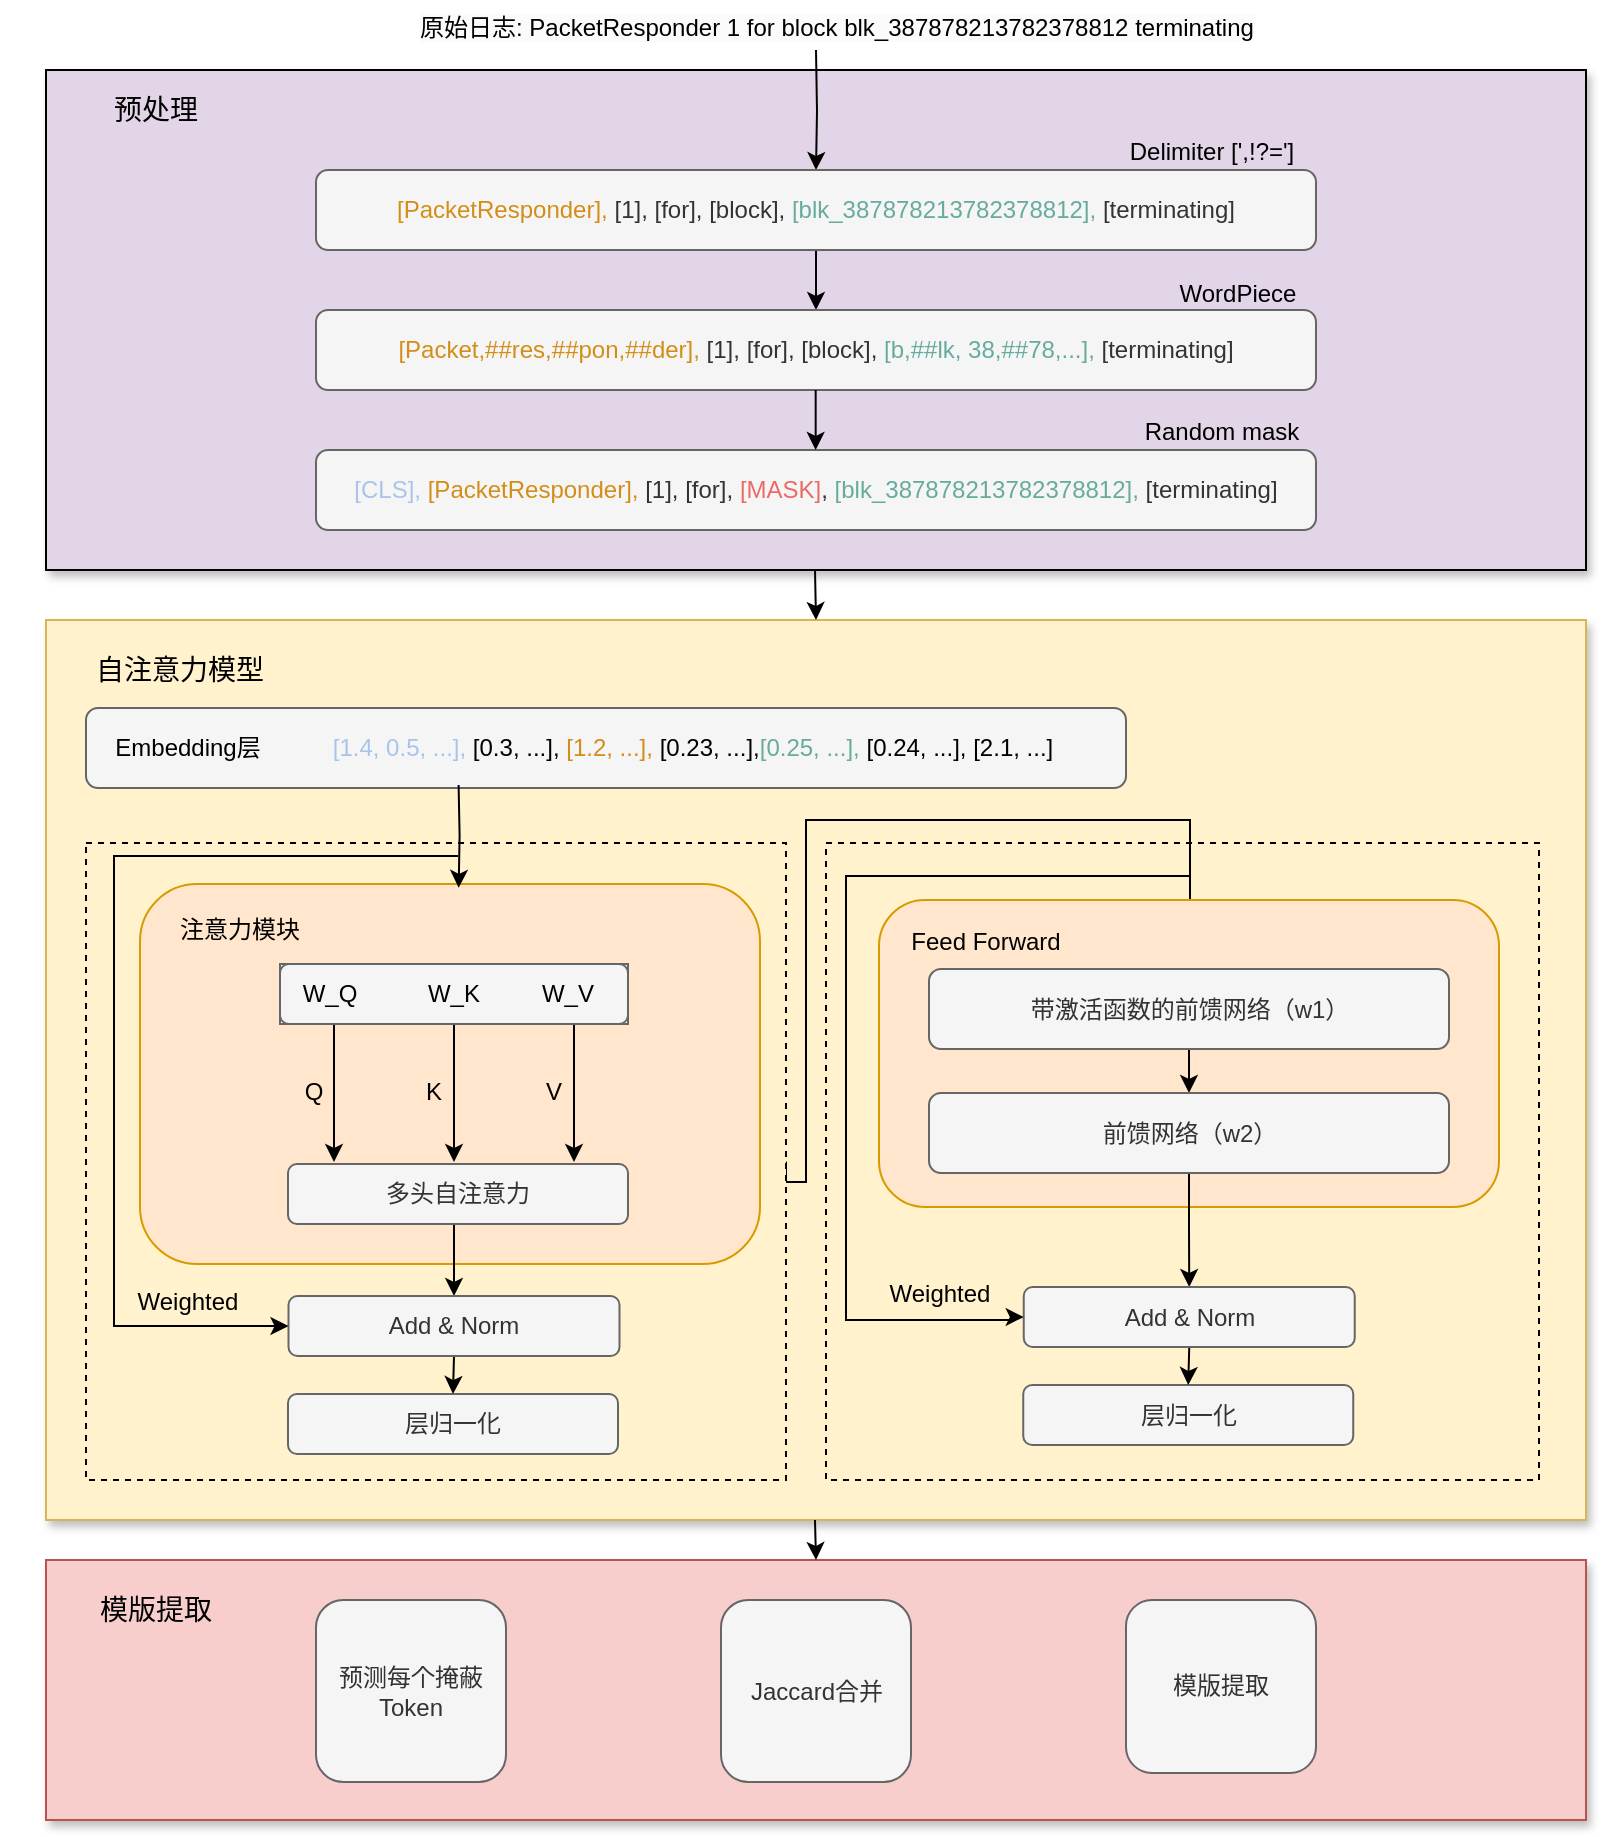 <mxfile version="23.1.6" type="github">
  <diagram name="第 1 页" id="zbdO7eQ88cFpysElhMqy">
    <mxGraphModel dx="1562" dy="2027" grid="1" gridSize="10" guides="1" tooltips="1" connect="1" arrows="1" fold="1" page="1" pageScale="1" pageWidth="827" pageHeight="1169" math="0" shadow="0">
      <root>
        <mxCell id="0" />
        <mxCell id="1" parent="0" />
        <mxCell id="d2fqO_VrkGDKA1mTlmpz-1" value="" style="rounded=0;whiteSpace=wrap;html=1;fillColor=#fff2cc;strokeColor=#d6b656;shadow=1;" vertex="1" parent="1">
          <mxGeometry x="780" y="290" width="770" height="450" as="geometry" />
        </mxCell>
        <mxCell id="d2fqO_VrkGDKA1mTlmpz-2" value="" style="rounded=0;whiteSpace=wrap;html=1;dashed=1;fillColor=#fff2cc;strokeColor=#000000;" vertex="1" parent="1">
          <mxGeometry x="1170" y="401.5" width="356.5" height="318.5" as="geometry" />
        </mxCell>
        <mxCell id="d2fqO_VrkGDKA1mTlmpz-3" style="edgeStyle=orthogonalEdgeStyle;rounded=0;orthogonalLoop=1;jettySize=auto;html=1;exitX=1;exitY=0.5;exitDx=0;exitDy=0;entryX=0.5;entryY=0;entryDx=0;entryDy=0;" edge="1" parent="1" source="d2fqO_VrkGDKA1mTlmpz-4" target="d2fqO_VrkGDKA1mTlmpz-50">
          <mxGeometry relative="1" as="geometry">
            <Array as="points">
              <mxPoint x="1150" y="571" />
              <mxPoint x="1160" y="571" />
              <mxPoint x="1160" y="390" />
              <mxPoint x="1352" y="390" />
              <mxPoint x="1352" y="443" />
            </Array>
          </mxGeometry>
        </mxCell>
        <mxCell id="d2fqO_VrkGDKA1mTlmpz-4" value="" style="rounded=0;whiteSpace=wrap;html=1;dashed=1;fillColor=#fff2cc;strokeColor=#000000;" vertex="1" parent="1">
          <mxGeometry x="800" y="401.5" width="350" height="318.5" as="geometry" />
        </mxCell>
        <mxCell id="d2fqO_VrkGDKA1mTlmpz-5" value="" style="rounded=0;whiteSpace=wrap;html=1;fillColor=#E1D5E7;shadow=1;" vertex="1" parent="1">
          <mxGeometry x="780" y="15" width="770" height="250" as="geometry" />
        </mxCell>
        <mxCell id="d2fqO_VrkGDKA1mTlmpz-6" style="edgeStyle=orthogonalEdgeStyle;rounded=0;orthogonalLoop=1;jettySize=auto;html=1;exitX=0.5;exitY=1;exitDx=0;exitDy=0;entryX=0.5;entryY=0;entryDx=0;entryDy=0;" edge="1" parent="1" target="d2fqO_VrkGDKA1mTlmpz-9">
          <mxGeometry relative="1" as="geometry">
            <mxPoint x="1165" y="5" as="sourcePoint" />
          </mxGeometry>
        </mxCell>
        <mxCell id="d2fqO_VrkGDKA1mTlmpz-7" value="预处理" style="text;html=1;align=center;verticalAlign=middle;whiteSpace=wrap;rounded=0;fontSize=14;" vertex="1" parent="1">
          <mxGeometry x="780" y="20" width="110" height="30" as="geometry" />
        </mxCell>
        <mxCell id="d2fqO_VrkGDKA1mTlmpz-8" value="" style="edgeStyle=orthogonalEdgeStyle;rounded=0;orthogonalLoop=1;jettySize=auto;html=1;" edge="1" parent="1" source="d2fqO_VrkGDKA1mTlmpz-9" target="d2fqO_VrkGDKA1mTlmpz-13">
          <mxGeometry relative="1" as="geometry" />
        </mxCell>
        <mxCell id="d2fqO_VrkGDKA1mTlmpz-9" value="&lt;font color=&quot;#d28e19&quot;&gt;[PacketResponder],&lt;/font&gt; [1], [for], [block],&amp;nbsp;&lt;font color=&quot;#67ab9f&quot;&gt;[blk_387878213782378812],&lt;/font&gt; [terminating]" style="rounded=1;whiteSpace=wrap;html=1;fillColor=#f5f5f5;strokeColor=#666666;fontColor=#333333;" vertex="1" parent="1">
          <mxGeometry x="915" y="65" width="500" height="40" as="geometry" />
        </mxCell>
        <mxCell id="d2fqO_VrkGDKA1mTlmpz-10" value="Delimiter [&#39;,!?=&#39;]" style="text;html=1;align=center;verticalAlign=middle;whiteSpace=wrap;rounded=0;" vertex="1" parent="1">
          <mxGeometry x="1308" y="41" width="110" height="30" as="geometry" />
        </mxCell>
        <mxCell id="d2fqO_VrkGDKA1mTlmpz-11" value="&lt;font color=&quot;#a9c4eb&quot;&gt;[CLS],&lt;/font&gt;&lt;font color=&quot;#d28e19&quot;&gt; [PacketResponder],&lt;/font&gt; [1], [for], &lt;font color=&quot;#ea6b66&quot;&gt;[MASK]&lt;/font&gt;,&amp;nbsp;&lt;font color=&quot;#67ab9f&quot;&gt;[blk_387878213782378812],&lt;/font&gt; [terminating]" style="rounded=1;whiteSpace=wrap;html=1;fillColor=#f5f5f5;strokeColor=#666666;fontColor=#333333;" vertex="1" parent="1">
          <mxGeometry x="915" y="205" width="500" height="40" as="geometry" />
        </mxCell>
        <mxCell id="d2fqO_VrkGDKA1mTlmpz-12" value="WordPiece" style="text;html=1;align=center;verticalAlign=middle;whiteSpace=wrap;rounded=0;" vertex="1" parent="1">
          <mxGeometry x="1321" y="112" width="110" height="30" as="geometry" />
        </mxCell>
        <mxCell id="d2fqO_VrkGDKA1mTlmpz-13" value="&lt;font color=&quot;#d28e19&quot;&gt;[Packet,##res,##pon,##der],&lt;/font&gt; [1], [for], [block],&amp;nbsp;&lt;font color=&quot;#67ab9f&quot;&gt;[b,##lk, 38,##78,...],&lt;/font&gt; [terminating]" style="rounded=1;whiteSpace=wrap;html=1;fillColor=#f5f5f5;strokeColor=#666666;fontColor=#333333;" vertex="1" parent="1">
          <mxGeometry x="915" y="135" width="500" height="40" as="geometry" />
        </mxCell>
        <mxCell id="d2fqO_VrkGDKA1mTlmpz-14" value="Random mask" style="text;html=1;align=center;verticalAlign=middle;whiteSpace=wrap;rounded=0;" vertex="1" parent="1">
          <mxGeometry x="1313" y="181" width="110" height="30" as="geometry" />
        </mxCell>
        <mxCell id="d2fqO_VrkGDKA1mTlmpz-15" value="" style="edgeStyle=orthogonalEdgeStyle;rounded=0;orthogonalLoop=1;jettySize=auto;html=1;" edge="1" parent="1">
          <mxGeometry relative="1" as="geometry">
            <mxPoint x="1164.83" y="175" as="sourcePoint" />
            <mxPoint x="1164.83" y="205" as="targetPoint" />
          </mxGeometry>
        </mxCell>
        <mxCell id="d2fqO_VrkGDKA1mTlmpz-26" value="" style="rounded=1;whiteSpace=wrap;html=1;fillColor=#f5f5f5;strokeColor=#666666;fontColor=#333333;" vertex="1" parent="1">
          <mxGeometry x="800" y="334" width="520" height="40" as="geometry" />
        </mxCell>
        <mxCell id="d2fqO_VrkGDKA1mTlmpz-27" value="" style="rounded=1;whiteSpace=wrap;html=1;fillColor=#ffe6cc;strokeColor=#d79b00;" vertex="1" parent="1">
          <mxGeometry x="827" y="422" width="310" height="190" as="geometry" />
        </mxCell>
        <mxCell id="d2fqO_VrkGDKA1mTlmpz-28" value="Embedding层" style="text;html=1;align=center;verticalAlign=middle;whiteSpace=wrap;rounded=0;" vertex="1" parent="1">
          <mxGeometry x="801.25" y="339" width="100" height="30" as="geometry" />
        </mxCell>
        <mxCell id="d2fqO_VrkGDKA1mTlmpz-29" value="" style="group" vertex="1" connectable="0" parent="1">
          <mxGeometry x="884" y="466" width="180" height="95" as="geometry" />
        </mxCell>
        <mxCell id="d2fqO_VrkGDKA1mTlmpz-30" value="" style="endArrow=classic;html=1;rounded=0;" edge="1" parent="d2fqO_VrkGDKA1mTlmpz-29">
          <mxGeometry width="50" height="50" relative="1" as="geometry">
            <mxPoint x="40" y="25" as="sourcePoint" />
            <mxPoint x="40" y="95" as="targetPoint" />
          </mxGeometry>
        </mxCell>
        <mxCell id="d2fqO_VrkGDKA1mTlmpz-31" value="" style="endArrow=classic;html=1;rounded=0;" edge="1" parent="d2fqO_VrkGDKA1mTlmpz-29">
          <mxGeometry width="50" height="50" relative="1" as="geometry">
            <mxPoint x="100" y="25" as="sourcePoint" />
            <mxPoint x="100" y="95" as="targetPoint" />
          </mxGeometry>
        </mxCell>
        <mxCell id="d2fqO_VrkGDKA1mTlmpz-32" value="" style="endArrow=classic;html=1;rounded=0;" edge="1" parent="d2fqO_VrkGDKA1mTlmpz-29">
          <mxGeometry width="50" height="50" relative="1" as="geometry">
            <mxPoint x="160" y="25" as="sourcePoint" />
            <mxPoint x="160" y="95" as="targetPoint" />
          </mxGeometry>
        </mxCell>
        <mxCell id="d2fqO_VrkGDKA1mTlmpz-33" value="Q" style="text;html=1;align=center;verticalAlign=middle;whiteSpace=wrap;rounded=0;" vertex="1" parent="d2fqO_VrkGDKA1mTlmpz-29">
          <mxGeometry y="45" width="60" height="30" as="geometry" />
        </mxCell>
        <mxCell id="d2fqO_VrkGDKA1mTlmpz-34" value="K" style="text;html=1;align=center;verticalAlign=middle;whiteSpace=wrap;rounded=0;" vertex="1" parent="d2fqO_VrkGDKA1mTlmpz-29">
          <mxGeometry x="60" y="45" width="60" height="30" as="geometry" />
        </mxCell>
        <mxCell id="d2fqO_VrkGDKA1mTlmpz-35" value="V" style="text;html=1;align=center;verticalAlign=middle;whiteSpace=wrap;rounded=0;" vertex="1" parent="d2fqO_VrkGDKA1mTlmpz-29">
          <mxGeometry x="120" y="45" width="60" height="30" as="geometry" />
        </mxCell>
        <mxCell id="d2fqO_VrkGDKA1mTlmpz-36" value="注意力模块" style="text;html=1;align=center;verticalAlign=middle;whiteSpace=wrap;rounded=0;" vertex="1" parent="1">
          <mxGeometry x="827" y="430" width="100" height="30" as="geometry" />
        </mxCell>
        <mxCell id="d2fqO_VrkGDKA1mTlmpz-37" style="edgeStyle=orthogonalEdgeStyle;rounded=0;orthogonalLoop=1;jettySize=auto;html=1;exitX=0.5;exitY=1;exitDx=0;exitDy=0;entryX=0.5;entryY=0;entryDx=0;entryDy=0;" edge="1" parent="1" target="d2fqO_VrkGDKA1mTlmpz-38">
          <mxGeometry relative="1" as="geometry">
            <mxPoint x="977.5" y="696" as="sourcePoint" />
          </mxGeometry>
        </mxCell>
        <mxCell id="d2fqO_VrkGDKA1mTlmpz-38" value="层归一化" style="rounded=1;whiteSpace=wrap;html=1;fillColor=#f5f5f5;strokeColor=#666666;fontColor=#333333;" vertex="1" parent="1">
          <mxGeometry x="901" y="677" width="165" height="30" as="geometry" />
        </mxCell>
        <mxCell id="d2fqO_VrkGDKA1mTlmpz-39" value="&lt;font style=&quot;font-size: 14px;&quot;&gt;自注意力模型&lt;/font&gt;" style="text;html=1;align=center;verticalAlign=middle;whiteSpace=wrap;rounded=0;" vertex="1" parent="1">
          <mxGeometry x="757" y="300" width="180" height="30" as="geometry" />
        </mxCell>
        <mxCell id="d2fqO_VrkGDKA1mTlmpz-40" value="" style="group;fillColor=#f5f5f5;strokeColor=#666666;fontColor=#333333;" vertex="1" connectable="0" parent="1">
          <mxGeometry x="897" y="462" width="174" height="30" as="geometry" />
        </mxCell>
        <mxCell id="d2fqO_VrkGDKA1mTlmpz-41" value="" style="rounded=1;whiteSpace=wrap;html=1;fillColor=#f5f5f5;strokeColor=#666666;fontColor=#333333;" vertex="1" parent="d2fqO_VrkGDKA1mTlmpz-40">
          <mxGeometry width="174" height="30" as="geometry" />
        </mxCell>
        <mxCell id="d2fqO_VrkGDKA1mTlmpz-42" value="W_Q" style="text;html=1;align=center;verticalAlign=middle;whiteSpace=wrap;rounded=0;" vertex="1" parent="d2fqO_VrkGDKA1mTlmpz-40">
          <mxGeometry width="50" height="30" as="geometry" />
        </mxCell>
        <mxCell id="d2fqO_VrkGDKA1mTlmpz-43" value="W_K" style="text;html=1;align=center;verticalAlign=middle;whiteSpace=wrap;rounded=0;" vertex="1" parent="d2fqO_VrkGDKA1mTlmpz-40">
          <mxGeometry x="67" width="40" height="30" as="geometry" />
        </mxCell>
        <mxCell id="d2fqO_VrkGDKA1mTlmpz-44" value="W_V" style="text;html=1;align=center;verticalAlign=middle;whiteSpace=wrap;rounded=0;" vertex="1" parent="d2fqO_VrkGDKA1mTlmpz-40">
          <mxGeometry x="114" width="60" height="30" as="geometry" />
        </mxCell>
        <mxCell id="d2fqO_VrkGDKA1mTlmpz-45" style="edgeStyle=orthogonalEdgeStyle;rounded=0;orthogonalLoop=1;jettySize=auto;html=1;exitX=0.5;exitY=1;exitDx=0;exitDy=0;entryX=0.5;entryY=0;entryDx=0;entryDy=0;" edge="1" parent="1" source="d2fqO_VrkGDKA1mTlmpz-46" target="d2fqO_VrkGDKA1mTlmpz-48">
          <mxGeometry relative="1" as="geometry" />
        </mxCell>
        <mxCell id="d2fqO_VrkGDKA1mTlmpz-46" value="多头自注意力" style="rounded=1;whiteSpace=wrap;html=1;fillColor=#f5f5f5;strokeColor=#666666;fontColor=#333333;" vertex="1" parent="1">
          <mxGeometry x="901" y="562" width="170" height="30" as="geometry" />
        </mxCell>
        <mxCell id="d2fqO_VrkGDKA1mTlmpz-47" style="edgeStyle=orthogonalEdgeStyle;rounded=0;orthogonalLoop=1;jettySize=auto;html=1;exitX=0.5;exitY=1;exitDx=0;exitDy=0;entryX=0.5;entryY=0;entryDx=0;entryDy=0;" edge="1" parent="1" source="d2fqO_VrkGDKA1mTlmpz-48" target="d2fqO_VrkGDKA1mTlmpz-38">
          <mxGeometry relative="1" as="geometry" />
        </mxCell>
        <mxCell id="d2fqO_VrkGDKA1mTlmpz-48" value="Add &amp;amp; Norm" style="rounded=1;whiteSpace=wrap;html=1;fillColor=#f5f5f5;strokeColor=#666666;fontColor=#333333;" vertex="1" parent="1">
          <mxGeometry x="901.25" y="628" width="165.5" height="30" as="geometry" />
        </mxCell>
        <mxCell id="d2fqO_VrkGDKA1mTlmpz-49" value="Weighted" style="text;html=1;align=center;verticalAlign=middle;whiteSpace=wrap;rounded=0;" vertex="1" parent="1">
          <mxGeometry x="821.25" y="616" width="60" height="30" as="geometry" />
        </mxCell>
        <mxCell id="d2fqO_VrkGDKA1mTlmpz-50" value="" style="rounded=1;whiteSpace=wrap;html=1;fillColor=#ffe6cc;strokeColor=#d79b00;" vertex="1" parent="1">
          <mxGeometry x="1196.5" y="430" width="310" height="153.5" as="geometry" />
        </mxCell>
        <mxCell id="d2fqO_VrkGDKA1mTlmpz-51" style="edgeStyle=orthogonalEdgeStyle;rounded=0;orthogonalLoop=1;jettySize=auto;html=1;exitX=0.5;exitY=1;exitDx=0;exitDy=0;entryX=0.5;entryY=0;entryDx=0;entryDy=0;" edge="1" parent="1" source="d2fqO_VrkGDKA1mTlmpz-52" target="d2fqO_VrkGDKA1mTlmpz-54">
          <mxGeometry relative="1" as="geometry" />
        </mxCell>
        <mxCell id="d2fqO_VrkGDKA1mTlmpz-52" value="带激活函数的前馈网络（w1）" style="rounded=1;whiteSpace=wrap;html=1;fillColor=#f5f5f5;strokeColor=#666666;fontColor=#333333;" vertex="1" parent="1">
          <mxGeometry x="1221.5" y="464.5" width="260" height="40" as="geometry" />
        </mxCell>
        <mxCell id="d2fqO_VrkGDKA1mTlmpz-53" style="edgeStyle=orthogonalEdgeStyle;rounded=0;orthogonalLoop=1;jettySize=auto;html=1;exitX=0.5;exitY=1;exitDx=0;exitDy=0;entryX=0.5;entryY=0;entryDx=0;entryDy=0;" edge="1" parent="1" source="d2fqO_VrkGDKA1mTlmpz-54" target="d2fqO_VrkGDKA1mTlmpz-58">
          <mxGeometry relative="1" as="geometry" />
        </mxCell>
        <mxCell id="d2fqO_VrkGDKA1mTlmpz-54" value="前馈网络（w2）" style="rounded=1;whiteSpace=wrap;html=1;fillColor=#f5f5f5;strokeColor=#666666;fontColor=#333333;" vertex="1" parent="1">
          <mxGeometry x="1221.5" y="526.5" width="260" height="40" as="geometry" />
        </mxCell>
        <mxCell id="d2fqO_VrkGDKA1mTlmpz-55" style="edgeStyle=orthogonalEdgeStyle;rounded=0;orthogonalLoop=1;jettySize=auto;html=1;exitX=0.5;exitY=1;exitDx=0;exitDy=0;entryX=0.5;entryY=0;entryDx=0;entryDy=0;" edge="1" parent="1" target="d2fqO_VrkGDKA1mTlmpz-56">
          <mxGeometry relative="1" as="geometry">
            <mxPoint x="1345.12" y="691.5" as="sourcePoint" />
          </mxGeometry>
        </mxCell>
        <mxCell id="d2fqO_VrkGDKA1mTlmpz-56" value="层归一化" style="rounded=1;whiteSpace=wrap;html=1;fillColor=#f5f5f5;strokeColor=#666666;fontColor=#333333;" vertex="1" parent="1">
          <mxGeometry x="1268.62" y="672.5" width="165" height="30" as="geometry" />
        </mxCell>
        <mxCell id="d2fqO_VrkGDKA1mTlmpz-57" style="edgeStyle=orthogonalEdgeStyle;rounded=0;orthogonalLoop=1;jettySize=auto;html=1;exitX=0.5;exitY=1;exitDx=0;exitDy=0;entryX=0.5;entryY=0;entryDx=0;entryDy=0;" edge="1" parent="1" source="d2fqO_VrkGDKA1mTlmpz-58" target="d2fqO_VrkGDKA1mTlmpz-56">
          <mxGeometry relative="1" as="geometry" />
        </mxCell>
        <mxCell id="d2fqO_VrkGDKA1mTlmpz-58" value="Add &amp;amp; Norm" style="rounded=1;whiteSpace=wrap;html=1;fillColor=#f5f5f5;strokeColor=#666666;fontColor=#333333;" vertex="1" parent="1">
          <mxGeometry x="1268.87" y="623.5" width="165.5" height="30" as="geometry" />
        </mxCell>
        <mxCell id="d2fqO_VrkGDKA1mTlmpz-59" style="edgeStyle=orthogonalEdgeStyle;rounded=0;orthogonalLoop=1;jettySize=auto;html=1;entryX=0.514;entryY=0.01;entryDx=0;entryDy=0;entryPerimeter=0;exitX=0.146;exitY=1.083;exitDx=0;exitDy=0;exitPerimeter=0;" edge="1" parent="1" target="d2fqO_VrkGDKA1mTlmpz-27">
          <mxGeometry relative="1" as="geometry">
            <mxPoint x="986.298" y="372.49" as="sourcePoint" />
          </mxGeometry>
        </mxCell>
        <mxCell id="d2fqO_VrkGDKA1mTlmpz-60" value="" style="endArrow=classic;html=1;rounded=0;entryX=0;entryY=0.5;entryDx=0;entryDy=0;edgeStyle=orthogonalEdgeStyle;" edge="1" parent="1" target="d2fqO_VrkGDKA1mTlmpz-58">
          <mxGeometry width="50" height="50" relative="1" as="geometry">
            <mxPoint x="1352" y="418" as="sourcePoint" />
            <mxPoint x="1263" y="699" as="targetPoint" />
            <Array as="points">
              <mxPoint x="1180" y="418" />
              <mxPoint x="1180" y="640" />
              <mxPoint x="1263" y="640" />
              <mxPoint x="1263" y="639" />
            </Array>
          </mxGeometry>
        </mxCell>
        <mxCell id="d2fqO_VrkGDKA1mTlmpz-61" value="Weighted" style="text;html=1;align=center;verticalAlign=middle;whiteSpace=wrap;rounded=0;" vertex="1" parent="1">
          <mxGeometry x="1196.5" y="612" width="60" height="30" as="geometry" />
        </mxCell>
        <mxCell id="d2fqO_VrkGDKA1mTlmpz-62" value="&lt;font style=&quot;border-color: var(--border-color);&quot; color=&quot;#a9c4eb&quot;&gt;[1.4, 0.5, ...],&amp;nbsp;&lt;/font&gt;[0.3, ...],&lt;span style=&quot;border-color: var(--border-color);&quot;&gt;&amp;nbsp;&lt;/span&gt;&lt;span style=&quot;border-color: var(--border-color);&quot;&gt;&lt;/span&gt;&lt;font style=&quot;border-color: var(--border-color);&quot; color=&quot;#d28e19&quot;&gt;[1.2, ...],&lt;/font&gt;&lt;span style=&quot;border-color: var(--border-color);&quot;&gt;&lt;span style=&quot;border-color: var(--border-color);&quot;&gt;&amp;nbsp;&lt;/span&gt;[0.23, ...],&lt;/span&gt;&lt;font style=&quot;border-color: var(--border-color);&quot; color=&quot;#67ab9f&quot;&gt;[0.25, ...],&lt;/font&gt;&lt;span style=&quot;border-color: var(--border-color);&quot;&gt;&lt;span style=&quot;border-color: var(--border-color);&quot;&gt;&amp;nbsp;&lt;/span&gt;[0.24, ...], [2.1, ...]&lt;/span&gt;" style="text;html=1;align=center;verticalAlign=middle;whiteSpace=wrap;rounded=0;" vertex="1" parent="1">
          <mxGeometry x="920" y="339" width="367" height="30" as="geometry" />
        </mxCell>
        <mxCell id="d2fqO_VrkGDKA1mTlmpz-63" value="" style="endArrow=classic;html=1;rounded=0;entryX=0;entryY=0.5;entryDx=0;entryDy=0;edgeStyle=orthogonalEdgeStyle;" edge="1" parent="1" target="d2fqO_VrkGDKA1mTlmpz-48">
          <mxGeometry width="50" height="50" relative="1" as="geometry">
            <mxPoint x="986" y="408.01" as="sourcePoint" />
            <mxPoint x="903" y="629.01" as="targetPoint" />
            <Array as="points">
              <mxPoint x="814" y="408" />
              <mxPoint x="814" y="643" />
            </Array>
          </mxGeometry>
        </mxCell>
        <mxCell id="d2fqO_VrkGDKA1mTlmpz-64" value="" style="rounded=0;whiteSpace=wrap;html=1;fillColor=#f8cecc;strokeColor=#b85450;shadow=1;" vertex="1" parent="1">
          <mxGeometry x="780" y="760" width="770" height="130" as="geometry" />
        </mxCell>
        <mxCell id="d2fqO_VrkGDKA1mTlmpz-65" value="预测每个掩蔽Token" style="rounded=1;whiteSpace=wrap;html=1;fillColor=#f5f5f5;strokeColor=#666666;fontColor=#333333;" vertex="1" parent="1">
          <mxGeometry x="915" y="780" width="95" height="91" as="geometry" />
        </mxCell>
        <mxCell id="d2fqO_VrkGDKA1mTlmpz-66" value="模版提取" style="rounded=1;whiteSpace=wrap;html=1;fillColor=#f5f5f5;strokeColor=#666666;fontColor=#333333;" vertex="1" parent="1">
          <mxGeometry x="1320" y="780" width="95" height="86.5" as="geometry" />
        </mxCell>
        <mxCell id="d2fqO_VrkGDKA1mTlmpz-67" value="" style="endArrow=classic;html=1;rounded=0;entryX=0.5;entryY=0;entryDx=0;entryDy=0;" edge="1" parent="1" target="d2fqO_VrkGDKA1mTlmpz-1">
          <mxGeometry width="50" height="50" relative="1" as="geometry">
            <mxPoint x="1164.5" y="265" as="sourcePoint" />
            <mxPoint x="1165" y="300" as="targetPoint" />
          </mxGeometry>
        </mxCell>
        <mxCell id="d2fqO_VrkGDKA1mTlmpz-69" value="Feed Forward" style="text;html=1;align=center;verticalAlign=middle;whiteSpace=wrap;rounded=0;" vertex="1" parent="1">
          <mxGeometry x="1200" y="436" width="100" height="30" as="geometry" />
        </mxCell>
        <mxCell id="d2fqO_VrkGDKA1mTlmpz-70" value="&lt;span style=&quot;color: rgb(0, 0, 0); font-family: Helvetica; font-size: 12px; font-style: normal; font-variant-ligatures: normal; font-variant-caps: normal; font-weight: 400; letter-spacing: normal; orphans: 2; text-align: center; text-indent: 0px; text-transform: none; widows: 2; word-spacing: 0px; -webkit-text-stroke-width: 0px; background-color: rgb(251, 251, 251); text-decoration-thickness: initial; text-decoration-style: initial; text-decoration-color: initial; float: none; display: inline !important;&quot;&gt;原始日志: PacketResponder 1 for block blk_387878213782378812 terminating&lt;/span&gt;" style="text;whiteSpace=wrap;html=1;" vertex="1" parent="1">
          <mxGeometry x="965" y="-20" width="420" height="40" as="geometry" />
        </mxCell>
        <mxCell id="d2fqO_VrkGDKA1mTlmpz-72" value="" style="endArrow=classic;html=1;rounded=0;entryX=0.5;entryY=0;entryDx=0;entryDy=0;" edge="1" parent="1" target="d2fqO_VrkGDKA1mTlmpz-64">
          <mxGeometry width="50" height="50" relative="1" as="geometry">
            <mxPoint x="1164.5" y="740" as="sourcePoint" />
            <mxPoint x="1164.5" y="770" as="targetPoint" />
          </mxGeometry>
        </mxCell>
        <mxCell id="d2fqO_VrkGDKA1mTlmpz-73" value="Jaccard合并" style="rounded=1;whiteSpace=wrap;html=1;fillColor=#f5f5f5;strokeColor=#666666;fontColor=#333333;" vertex="1" parent="1">
          <mxGeometry x="1117.5" y="780" width="95" height="91" as="geometry" />
        </mxCell>
        <mxCell id="d2fqO_VrkGDKA1mTlmpz-74" value="模版提取" style="text;html=1;align=center;verticalAlign=middle;whiteSpace=wrap;rounded=0;fontSize=14;fontStyle=0" vertex="1" parent="1">
          <mxGeometry x="805" y="770" width="60" height="30" as="geometry" />
        </mxCell>
      </root>
    </mxGraphModel>
  </diagram>
</mxfile>
